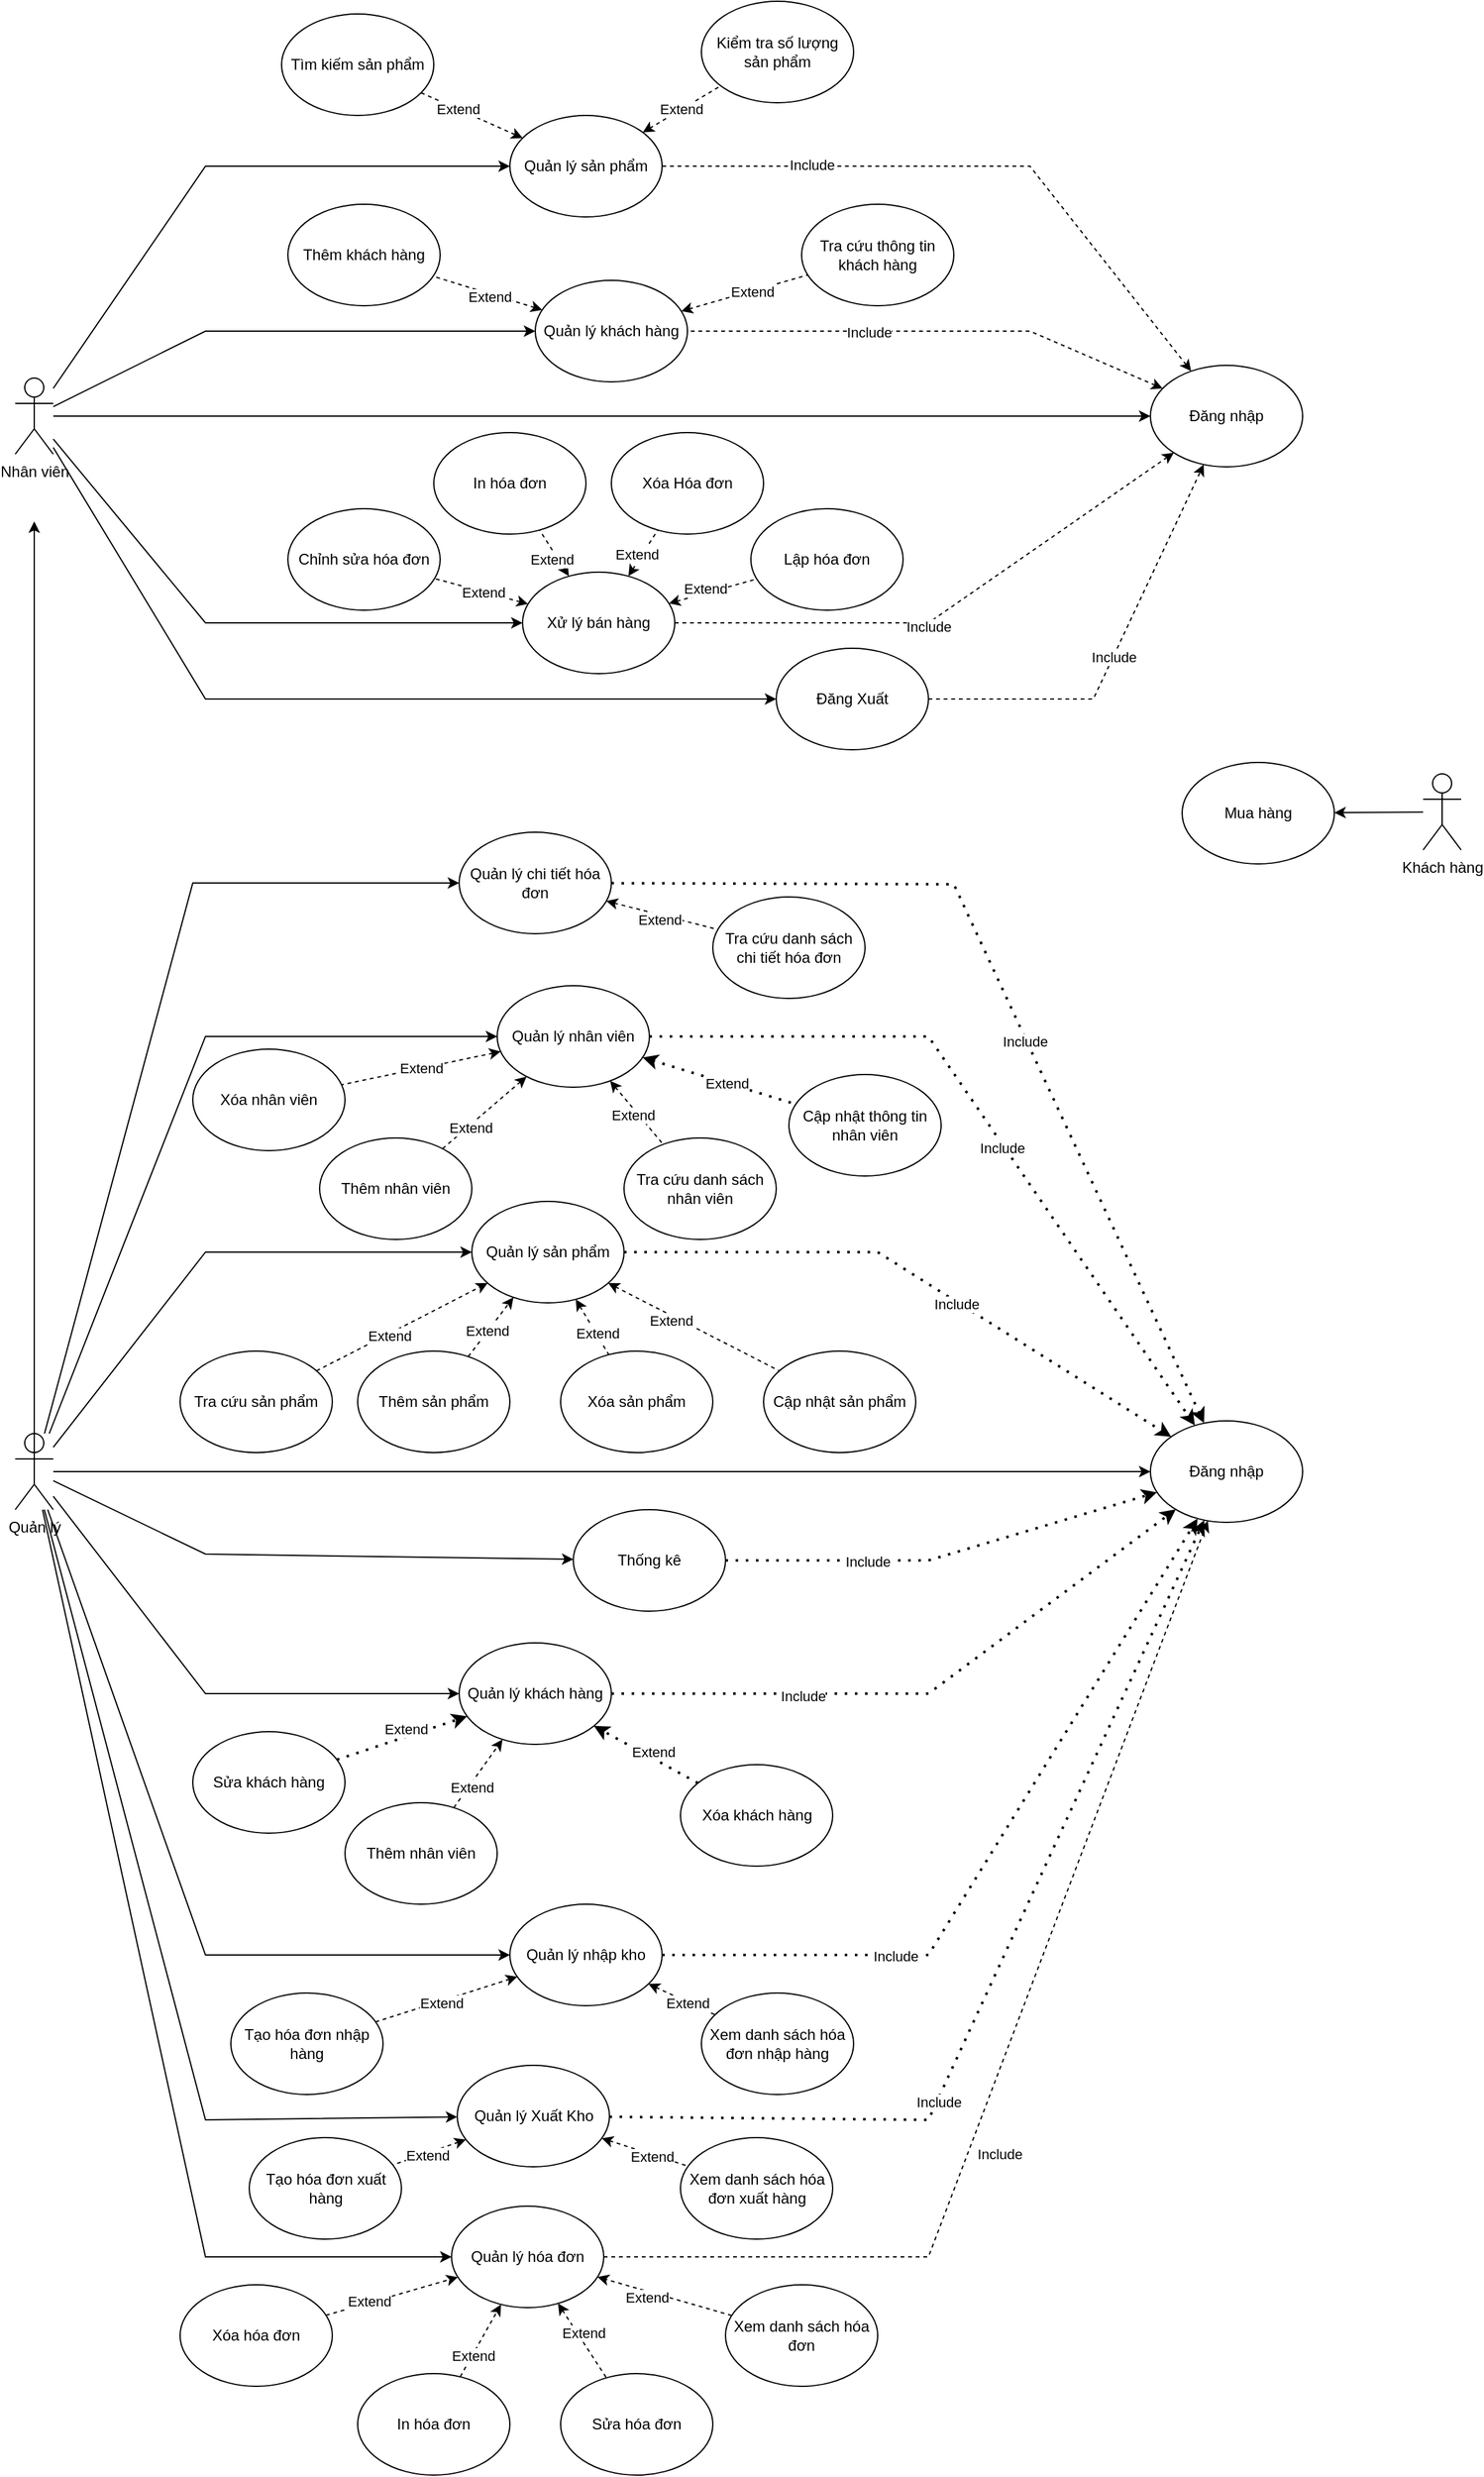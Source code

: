 <mxfile version="26.2.2">
  <diagram name="Page-1" id="F_bl2N8eSsj7aJy99ByN">
    <mxGraphModel dx="786" dy="2866" grid="1" gridSize="10" guides="1" tooltips="1" connect="1" arrows="1" fold="1" page="1" pageScale="1" pageWidth="850" pageHeight="1100" math="0" shadow="0">
      <root>
        <mxCell id="0" />
        <mxCell id="1" parent="0" />
        <mxCell id="1cnDnwMwc_Qfs5VOHH6G-1" value="Nhân viên" style="shape=umlActor;verticalLabelPosition=bottom;verticalAlign=top;html=1;outlineConnect=0;" parent="1" vertex="1">
          <mxGeometry x="90" y="7" width="30" height="60" as="geometry" />
        </mxCell>
        <mxCell id="1cnDnwMwc_Qfs5VOHH6G-2" value="Quản lý" style="shape=umlActor;verticalLabelPosition=bottom;verticalAlign=top;html=1;outlineConnect=0;" parent="1" vertex="1">
          <mxGeometry x="90" y="839" width="30" height="60" as="geometry" />
        </mxCell>
        <mxCell id="1cnDnwMwc_Qfs5VOHH6G-3" value="Đăng nhập" style="ellipse;whiteSpace=wrap;html=1;" parent="1" vertex="1">
          <mxGeometry x="985" y="-3" width="120" height="80" as="geometry" />
        </mxCell>
        <mxCell id="1cnDnwMwc_Qfs5VOHH6G-4" value="Đăng Xuất" style="ellipse;whiteSpace=wrap;html=1;" parent="1" vertex="1">
          <mxGeometry x="690" y="220" width="120" height="80" as="geometry" />
        </mxCell>
        <mxCell id="1cnDnwMwc_Qfs5VOHH6G-5" value="" style="endArrow=classic;html=1;rounded=0;" parent="1" edge="1">
          <mxGeometry width="50" height="50" relative="1" as="geometry">
            <mxPoint x="105" y="880" as="sourcePoint" />
            <mxPoint x="105" y="120" as="targetPoint" />
          </mxGeometry>
        </mxCell>
        <mxCell id="1cnDnwMwc_Qfs5VOHH6G-6" value="" style="endArrow=classic;html=1;rounded=0;" parent="1" source="1cnDnwMwc_Qfs5VOHH6G-1" target="1cnDnwMwc_Qfs5VOHH6G-3" edge="1">
          <mxGeometry width="50" height="50" relative="1" as="geometry">
            <mxPoint x="180" y="160" as="sourcePoint" />
            <mxPoint x="870.972" y="7.169" as="targetPoint" />
            <Array as="points" />
          </mxGeometry>
        </mxCell>
        <mxCell id="1cnDnwMwc_Qfs5VOHH6G-7" value="" style="endArrow=classic;html=1;rounded=0;" parent="1" source="1cnDnwMwc_Qfs5VOHH6G-1" target="1cnDnwMwc_Qfs5VOHH6G-4" edge="1">
          <mxGeometry width="50" height="50" relative="1" as="geometry">
            <mxPoint x="150" y="210" as="sourcePoint" />
            <mxPoint x="202.591" y="170.432" as="targetPoint" />
            <Array as="points">
              <mxPoint x="240" y="260" />
            </Array>
          </mxGeometry>
        </mxCell>
        <mxCell id="1cnDnwMwc_Qfs5VOHH6G-8" value="Quản lý sản phẩm" style="ellipse;whiteSpace=wrap;html=1;" parent="1" vertex="1">
          <mxGeometry x="480" y="-200" width="120" height="80" as="geometry" />
        </mxCell>
        <mxCell id="1cnDnwMwc_Qfs5VOHH6G-9" value="" style="endArrow=classic;html=1;rounded=0;" parent="1" source="1cnDnwMwc_Qfs5VOHH6G-1" target="1cnDnwMwc_Qfs5VOHH6G-8" edge="1">
          <mxGeometry width="50" height="50" relative="1" as="geometry">
            <mxPoint x="130" y="106" as="sourcePoint" />
            <mxPoint x="344" y="54" as="targetPoint" />
            <Array as="points">
              <mxPoint x="240" y="-160" />
            </Array>
          </mxGeometry>
        </mxCell>
        <mxCell id="1cnDnwMwc_Qfs5VOHH6G-10" value="Tìm kiếm sản phẩm" style="ellipse;whiteSpace=wrap;html=1;" parent="1" vertex="1">
          <mxGeometry x="300" y="-280" width="120" height="80" as="geometry" />
        </mxCell>
        <mxCell id="1cnDnwMwc_Qfs5VOHH6G-11" value="Kiểm tra số lượng sản phẩm" style="ellipse;whiteSpace=wrap;html=1;" parent="1" vertex="1">
          <mxGeometry x="631" y="-290" width="120" height="80" as="geometry" />
        </mxCell>
        <mxCell id="1cnDnwMwc_Qfs5VOHH6G-13" value="" style="endArrow=classic;dashed=1;html=1;rounded=0;startArrow=none;startFill=0;endFill=1;" parent="1" source="1cnDnwMwc_Qfs5VOHH6G-10" target="1cnDnwMwc_Qfs5VOHH6G-8" edge="1">
          <mxGeometry width="50" height="50" relative="1" as="geometry">
            <mxPoint x="220" y="-124" as="sourcePoint" />
            <mxPoint x="270" y="-174" as="targetPoint" />
          </mxGeometry>
        </mxCell>
        <mxCell id="k7li9HVvWUcfOC_udOQU-1" value="Extend" style="edgeLabel;html=1;align=center;verticalAlign=middle;resizable=0;points=[];" parent="1cnDnwMwc_Qfs5VOHH6G-13" vertex="1" connectable="0">
          <mxGeometry x="-0.319" relative="1" as="geometry">
            <mxPoint x="1" as="offset" />
          </mxGeometry>
        </mxCell>
        <mxCell id="1cnDnwMwc_Qfs5VOHH6G-14" value="Extend" style="endArrow=none;dashed=1;html=1;rounded=0;startArrow=classic;startFill=1;" parent="1" source="1cnDnwMwc_Qfs5VOHH6G-8" target="1cnDnwMwc_Qfs5VOHH6G-11" edge="1">
          <mxGeometry x="-0.013" width="50" height="50" relative="1" as="geometry">
            <mxPoint x="460" y="-194" as="sourcePoint" />
            <mxPoint x="610.927" y="-392.052" as="targetPoint" />
            <mxPoint as="offset" />
          </mxGeometry>
        </mxCell>
        <mxCell id="1cnDnwMwc_Qfs5VOHH6G-15" value="Quản lý khách hàng" style="ellipse;whiteSpace=wrap;html=1;" parent="1" vertex="1">
          <mxGeometry x="500" y="-70" width="120" height="80" as="geometry" />
        </mxCell>
        <mxCell id="1cnDnwMwc_Qfs5VOHH6G-16" value="" style="endArrow=classic;html=1;rounded=0;" parent="1" source="1cnDnwMwc_Qfs5VOHH6G-1" target="1cnDnwMwc_Qfs5VOHH6G-15" edge="1">
          <mxGeometry width="50" height="50" relative="1" as="geometry">
            <mxPoint x="280" y="30" as="sourcePoint" />
            <mxPoint x="330" y="-20" as="targetPoint" />
            <Array as="points">
              <mxPoint x="240" y="-30" />
            </Array>
          </mxGeometry>
        </mxCell>
        <mxCell id="1cnDnwMwc_Qfs5VOHH6G-17" value="Xử lý bán hàng" style="ellipse;whiteSpace=wrap;html=1;" parent="1" vertex="1">
          <mxGeometry x="490" y="160" width="120" height="80" as="geometry" />
        </mxCell>
        <mxCell id="1cnDnwMwc_Qfs5VOHH6G-18" value="" style="endArrow=classic;html=1;rounded=0;" parent="1" source="1cnDnwMwc_Qfs5VOHH6G-1" target="1cnDnwMwc_Qfs5VOHH6G-17" edge="1">
          <mxGeometry width="50" height="50" relative="1" as="geometry">
            <mxPoint x="350" y="50" as="sourcePoint" />
            <mxPoint x="400" as="targetPoint" />
            <Array as="points">
              <mxPoint x="240" y="200" />
            </Array>
          </mxGeometry>
        </mxCell>
        <mxCell id="1cnDnwMwc_Qfs5VOHH6G-19" value="Thêm khách hàng" style="ellipse;whiteSpace=wrap;html=1;" parent="1" vertex="1">
          <mxGeometry x="305" y="-130" width="120" height="80" as="geometry" />
        </mxCell>
        <mxCell id="1cnDnwMwc_Qfs5VOHH6G-20" value="" style="endArrow=none;dashed=1;html=1;rounded=0;startArrow=classic;startFill=1;" parent="1" source="1cnDnwMwc_Qfs5VOHH6G-15" target="1cnDnwMwc_Qfs5VOHH6G-19" edge="1">
          <mxGeometry width="50" height="50" relative="1" as="geometry">
            <mxPoint x="640" y="-124" as="sourcePoint" />
            <mxPoint x="710.711" y="-174" as="targetPoint" />
          </mxGeometry>
        </mxCell>
        <mxCell id="k7li9HVvWUcfOC_udOQU-4" value="Extend" style="edgeLabel;html=1;align=center;verticalAlign=middle;resizable=0;points=[];" parent="1cnDnwMwc_Qfs5VOHH6G-20" vertex="1" connectable="0">
          <mxGeometry x="-0.042" y="2" relative="1" as="geometry">
            <mxPoint as="offset" />
          </mxGeometry>
        </mxCell>
        <mxCell id="1cnDnwMwc_Qfs5VOHH6G-21" value="Tra cứu thông tin khách hàng" style="ellipse;whiteSpace=wrap;html=1;" parent="1" vertex="1">
          <mxGeometry x="710" y="-130" width="120" height="80" as="geometry" />
        </mxCell>
        <mxCell id="1cnDnwMwc_Qfs5VOHH6G-23" value="" style="endArrow=none;dashed=1;html=1;rounded=0;startArrow=classic;startFill=1;" parent="1" source="1cnDnwMwc_Qfs5VOHH6G-15" target="1cnDnwMwc_Qfs5VOHH6G-21" edge="1">
          <mxGeometry width="50" height="50" relative="1" as="geometry">
            <mxPoint x="520" y="-64" as="sourcePoint" />
            <mxPoint x="570" y="-114" as="targetPoint" />
          </mxGeometry>
        </mxCell>
        <mxCell id="k7li9HVvWUcfOC_udOQU-3" value="Extend" style="edgeLabel;html=1;align=center;verticalAlign=middle;resizable=0;points=[];" parent="1cnDnwMwc_Qfs5VOHH6G-23" vertex="1" connectable="0">
          <mxGeometry x="0.106" relative="1" as="geometry">
            <mxPoint as="offset" />
          </mxGeometry>
        </mxCell>
        <mxCell id="1cnDnwMwc_Qfs5VOHH6G-24" value="Lập hóa đơn" style="ellipse;whiteSpace=wrap;html=1;" parent="1" vertex="1">
          <mxGeometry x="670" y="110" width="120" height="80" as="geometry" />
        </mxCell>
        <mxCell id="1cnDnwMwc_Qfs5VOHH6G-25" value="" style="endArrow=none;dashed=1;html=1;rounded=0;startArrow=classic;startFill=1;" parent="1" source="1cnDnwMwc_Qfs5VOHH6G-17" target="1cnDnwMwc_Qfs5VOHH6G-24" edge="1">
          <mxGeometry width="50" height="50" relative="1" as="geometry">
            <mxPoint x="700.001" y="-67.46" as="sourcePoint" />
            <mxPoint x="639.37" y="-14" as="targetPoint" />
          </mxGeometry>
        </mxCell>
        <mxCell id="k7li9HVvWUcfOC_udOQU-5" value="Extend" style="edgeLabel;html=1;align=center;verticalAlign=middle;resizable=0;points=[];" parent="1cnDnwMwc_Qfs5VOHH6G-25" vertex="1" connectable="0">
          <mxGeometry x="-0.142" y="4" relative="1" as="geometry">
            <mxPoint as="offset" />
          </mxGeometry>
        </mxCell>
        <mxCell id="1cnDnwMwc_Qfs5VOHH6G-26" value="Chỉnh sửa hóa đơn" style="ellipse;whiteSpace=wrap;html=1;" parent="1" vertex="1">
          <mxGeometry x="305" y="110" width="120" height="80" as="geometry" />
        </mxCell>
        <mxCell id="1cnDnwMwc_Qfs5VOHH6G-27" value="" style="endArrow=none;dashed=1;html=1;rounded=0;startArrow=classic;startFill=1;" parent="1" source="1cnDnwMwc_Qfs5VOHH6G-17" target="1cnDnwMwc_Qfs5VOHH6G-26" edge="1">
          <mxGeometry width="50" height="50" relative="1" as="geometry">
            <mxPoint x="680" y="40" as="sourcePoint" />
            <mxPoint x="665.201" y="138.968" as="targetPoint" />
          </mxGeometry>
        </mxCell>
        <mxCell id="k7li9HVvWUcfOC_udOQU-6" value="Extend" style="edgeLabel;html=1;align=center;verticalAlign=middle;resizable=0;points=[];" parent="1cnDnwMwc_Qfs5VOHH6G-27" vertex="1" connectable="0">
          <mxGeometry x="-0.045" relative="1" as="geometry">
            <mxPoint as="offset" />
          </mxGeometry>
        </mxCell>
        <mxCell id="1cnDnwMwc_Qfs5VOHH6G-28" value="" style="endArrow=none;dashed=1;html=1;rounded=0;startArrow=classic;startFill=1;" parent="1" source="1cnDnwMwc_Qfs5VOHH6G-3" target="1cnDnwMwc_Qfs5VOHH6G-8" edge="1">
          <mxGeometry width="50" height="50" relative="1" as="geometry">
            <mxPoint x="894" y="-45" as="sourcePoint" />
            <mxPoint x="480" y="-64" as="targetPoint" />
            <Array as="points">
              <mxPoint x="890" y="-160" />
            </Array>
          </mxGeometry>
        </mxCell>
        <mxCell id="k7li9HVvWUcfOC_udOQU-43" value="Include" style="edgeLabel;html=1;align=center;verticalAlign=middle;resizable=0;points=[];" parent="1cnDnwMwc_Qfs5VOHH6G-28" vertex="1" connectable="0">
          <mxGeometry x="0.523" y="-1" relative="1" as="geometry">
            <mxPoint as="offset" />
          </mxGeometry>
        </mxCell>
        <mxCell id="1cnDnwMwc_Qfs5VOHH6G-29" value="" style="endArrow=none;dashed=1;html=1;rounded=0;startArrow=classic;startFill=1;" parent="1" source="1cnDnwMwc_Qfs5VOHH6G-3" target="1cnDnwMwc_Qfs5VOHH6G-15" edge="1">
          <mxGeometry width="50" height="50" relative="1" as="geometry">
            <mxPoint x="870.021" y="-65.052" as="sourcePoint" />
            <mxPoint x="570" y="-94" as="targetPoint" />
            <Array as="points">
              <mxPoint x="890" y="-30" />
            </Array>
          </mxGeometry>
        </mxCell>
        <mxCell id="k7li9HVvWUcfOC_udOQU-42" value="Include" style="edgeLabel;html=1;align=center;verticalAlign=middle;resizable=0;points=[];" parent="1cnDnwMwc_Qfs5VOHH6G-29" vertex="1" connectable="0">
          <mxGeometry x="0.257" y="1" relative="1" as="geometry">
            <mxPoint as="offset" />
          </mxGeometry>
        </mxCell>
        <mxCell id="1cnDnwMwc_Qfs5VOHH6G-30" value="" style="endArrow=none;dashed=1;html=1;rounded=0;endFill=0;startArrow=classic;startFill=1;" parent="1" source="1cnDnwMwc_Qfs5VOHH6G-3" target="1cnDnwMwc_Qfs5VOHH6G-17" edge="1">
          <mxGeometry width="50" height="50" relative="1" as="geometry">
            <mxPoint x="874.329" y="1.918" as="sourcePoint" />
            <mxPoint x="560" y="-44" as="targetPoint" />
            <Array as="points">
              <mxPoint x="810" y="200" />
            </Array>
          </mxGeometry>
        </mxCell>
        <mxCell id="k7li9HVvWUcfOC_udOQU-44" value="Include" style="edgeLabel;html=1;align=center;verticalAlign=middle;resizable=0;points=[];" parent="1cnDnwMwc_Qfs5VOHH6G-30" vertex="1" connectable="0">
          <mxGeometry x="0.085" y="3" relative="1" as="geometry">
            <mxPoint as="offset" />
          </mxGeometry>
        </mxCell>
        <mxCell id="1cnDnwMwc_Qfs5VOHH6G-31" value="Quản lý sản phẩm" style="ellipse;whiteSpace=wrap;html=1;" parent="1" vertex="1">
          <mxGeometry x="450" y="656" width="120" height="80" as="geometry" />
        </mxCell>
        <mxCell id="1cnDnwMwc_Qfs5VOHH6G-32" value="" style="endArrow=classic;html=1;rounded=0;" parent="1" source="1cnDnwMwc_Qfs5VOHH6G-2" target="1cnDnwMwc_Qfs5VOHH6G-31" edge="1">
          <mxGeometry width="50" height="50" relative="1" as="geometry">
            <mxPoint x="170" y="844" as="sourcePoint" />
            <mxPoint x="220" y="794" as="targetPoint" />
            <Array as="points">
              <mxPoint x="240" y="696" />
            </Array>
          </mxGeometry>
        </mxCell>
        <mxCell id="1cnDnwMwc_Qfs5VOHH6G-34" value="" style="endArrow=classic;html=1;rounded=0;" parent="1" source="1cnDnwMwc_Qfs5VOHH6G-2" target="1cnDnwMwc_Qfs5VOHH6G-45" edge="1">
          <mxGeometry width="50" height="50" relative="1" as="geometry">
            <mxPoint x="270" y="930" as="sourcePoint" />
            <mxPoint x="358.87" y="774.931" as="targetPoint" />
            <Array as="points">
              <mxPoint x="240" y="934" />
            </Array>
          </mxGeometry>
        </mxCell>
        <mxCell id="1cnDnwMwc_Qfs5VOHH6G-35" value="Đăng nhập" style="ellipse;whiteSpace=wrap;html=1;" parent="1" vertex="1">
          <mxGeometry x="985" y="829" width="120" height="80" as="geometry" />
        </mxCell>
        <mxCell id="1cnDnwMwc_Qfs5VOHH6G-36" value="" style="endArrow=classic;html=1;rounded=0;" parent="1" source="1cnDnwMwc_Qfs5VOHH6G-2" target="1cnDnwMwc_Qfs5VOHH6G-35" edge="1">
          <mxGeometry width="50" height="50" relative="1" as="geometry">
            <mxPoint x="140" y="874" as="sourcePoint" />
            <mxPoint x="960" y="869" as="targetPoint" />
            <Array as="points" />
          </mxGeometry>
        </mxCell>
        <mxCell id="1cnDnwMwc_Qfs5VOHH6G-37" value="Thêm sản phẩm" style="ellipse;whiteSpace=wrap;html=1;" parent="1" vertex="1">
          <mxGeometry x="360" y="774" width="120" height="80" as="geometry" />
        </mxCell>
        <mxCell id="1cnDnwMwc_Qfs5VOHH6G-38" value="Xóa sản phẩm" style="ellipse;whiteSpace=wrap;html=1;" parent="1" vertex="1">
          <mxGeometry x="520" y="774" width="120" height="80" as="geometry" />
        </mxCell>
        <mxCell id="1cnDnwMwc_Qfs5VOHH6G-39" value="Cập nhật sản phẩm" style="ellipse;whiteSpace=wrap;html=1;" parent="1" vertex="1">
          <mxGeometry x="680" y="774" width="120" height="80" as="geometry" />
        </mxCell>
        <mxCell id="1cnDnwMwc_Qfs5VOHH6G-40" value="Tra cứu sản phẩm" style="ellipse;whiteSpace=wrap;html=1;" parent="1" vertex="1">
          <mxGeometry x="220" y="774" width="120" height="80" as="geometry" />
        </mxCell>
        <mxCell id="1cnDnwMwc_Qfs5VOHH6G-41" value="" style="endArrow=classic;dashed=1;html=1;rounded=0;endFill=1;" parent="1" source="1cnDnwMwc_Qfs5VOHH6G-40" target="1cnDnwMwc_Qfs5VOHH6G-31" edge="1">
          <mxGeometry width="50" height="50" relative="1" as="geometry">
            <mxPoint x="200" y="774" as="sourcePoint" />
            <mxPoint x="250" y="724" as="targetPoint" />
          </mxGeometry>
        </mxCell>
        <mxCell id="k7li9HVvWUcfOC_udOQU-10" value="Extend" style="edgeLabel;html=1;align=center;verticalAlign=middle;resizable=0;points=[];" parent="1cnDnwMwc_Qfs5VOHH6G-41" vertex="1" connectable="0">
          <mxGeometry x="-0.159" y="-1" relative="1" as="geometry">
            <mxPoint as="offset" />
          </mxGeometry>
        </mxCell>
        <mxCell id="1cnDnwMwc_Qfs5VOHH6G-42" value="" style="endArrow=classic;dashed=1;html=1;rounded=0;endFill=1;" parent="1" source="1cnDnwMwc_Qfs5VOHH6G-37" target="1cnDnwMwc_Qfs5VOHH6G-31" edge="1">
          <mxGeometry width="50" height="50" relative="1" as="geometry">
            <mxPoint x="270" y="684" as="sourcePoint" />
            <mxPoint x="320" y="634" as="targetPoint" />
          </mxGeometry>
        </mxCell>
        <mxCell id="k7li9HVvWUcfOC_udOQU-7" value="Extend" style="edgeLabel;html=1;align=center;verticalAlign=middle;resizable=0;points=[];" parent="1cnDnwMwc_Qfs5VOHH6G-42" vertex="1" connectable="0">
          <mxGeometry x="-0.132" y="1" relative="1" as="geometry">
            <mxPoint as="offset" />
          </mxGeometry>
        </mxCell>
        <mxCell id="1cnDnwMwc_Qfs5VOHH6G-43" value="" style="endArrow=none;dashed=1;html=1;rounded=0;endFill=0;startArrow=classic;startFill=1;" parent="1" source="1cnDnwMwc_Qfs5VOHH6G-31" target="1cnDnwMwc_Qfs5VOHH6G-38" edge="1">
          <mxGeometry width="50" height="50" relative="1" as="geometry">
            <mxPoint x="420" y="564" as="sourcePoint" />
            <mxPoint x="470" y="514" as="targetPoint" />
          </mxGeometry>
        </mxCell>
        <mxCell id="k7li9HVvWUcfOC_udOQU-9" value="Extend" style="edgeLabel;html=1;align=center;verticalAlign=middle;resizable=0;points=[];" parent="1cnDnwMwc_Qfs5VOHH6G-43" vertex="1" connectable="0">
          <mxGeometry x="0.237" y="1" relative="1" as="geometry">
            <mxPoint as="offset" />
          </mxGeometry>
        </mxCell>
        <mxCell id="1cnDnwMwc_Qfs5VOHH6G-44" value="" style="endArrow=none;dashed=1;html=1;rounded=0;endFill=0;startArrow=classic;startFill=1;" parent="1" source="1cnDnwMwc_Qfs5VOHH6G-31" target="1cnDnwMwc_Qfs5VOHH6G-39" edge="1">
          <mxGeometry width="50" height="50" relative="1" as="geometry">
            <mxPoint x="550" y="754" as="sourcePoint" />
            <mxPoint x="600" y="704" as="targetPoint" />
          </mxGeometry>
        </mxCell>
        <mxCell id="k7li9HVvWUcfOC_udOQU-8" value="Extend" style="edgeLabel;html=1;align=center;verticalAlign=middle;resizable=0;points=[];" parent="1cnDnwMwc_Qfs5VOHH6G-44" vertex="1" connectable="0">
          <mxGeometry x="-0.242" y="-4" relative="1" as="geometry">
            <mxPoint as="offset" />
          </mxGeometry>
        </mxCell>
        <mxCell id="1cnDnwMwc_Qfs5VOHH6G-45" value="Thống kê" style="ellipse;whiteSpace=wrap;html=1;" parent="1" vertex="1">
          <mxGeometry x="530" y="899" width="120" height="80" as="geometry" />
        </mxCell>
        <mxCell id="1cnDnwMwc_Qfs5VOHH6G-47" value="" style="endArrow=classic;dashed=1;html=1;dashPattern=1 3;strokeWidth=2;rounded=0;endFill=1;" parent="1" source="1cnDnwMwc_Qfs5VOHH6G-31" target="1cnDnwMwc_Qfs5VOHH6G-35" edge="1">
          <mxGeometry width="50" height="50" relative="1" as="geometry">
            <mxPoint x="510" y="794" as="sourcePoint" />
            <mxPoint x="985.29" y="836.373" as="targetPoint" />
            <Array as="points">
              <mxPoint x="770" y="696" />
            </Array>
          </mxGeometry>
        </mxCell>
        <mxCell id="k7li9HVvWUcfOC_udOQU-40" value="Include" style="edgeLabel;html=1;align=center;verticalAlign=middle;resizable=0;points=[];" parent="1cnDnwMwc_Qfs5VOHH6G-47" vertex="1" connectable="0">
          <mxGeometry x="0.157" y="-1" relative="1" as="geometry">
            <mxPoint as="offset" />
          </mxGeometry>
        </mxCell>
        <mxCell id="1cnDnwMwc_Qfs5VOHH6G-48" value="" style="endArrow=classic;dashed=1;html=1;dashPattern=1 3;strokeWidth=2;rounded=0;endFill=1;" parent="1" source="1cnDnwMwc_Qfs5VOHH6G-45" target="1cnDnwMwc_Qfs5VOHH6G-35" edge="1">
          <mxGeometry width="50" height="50" relative="1" as="geometry">
            <mxPoint x="469" y="749" as="sourcePoint" />
            <mxPoint x="964.101" y="883.534" as="targetPoint" />
            <Array as="points">
              <mxPoint x="810" y="939" />
            </Array>
          </mxGeometry>
        </mxCell>
        <mxCell id="k7li9HVvWUcfOC_udOQU-39" value="Include" style="edgeLabel;html=1;align=center;verticalAlign=middle;resizable=0;points=[];" parent="1cnDnwMwc_Qfs5VOHH6G-48" vertex="1" connectable="0">
          <mxGeometry x="-0.357" y="-1" relative="1" as="geometry">
            <mxPoint as="offset" />
          </mxGeometry>
        </mxCell>
        <mxCell id="1cnDnwMwc_Qfs5VOHH6G-49" value="Quản lý khách hàng" style="ellipse;whiteSpace=wrap;html=1;" parent="1" vertex="1">
          <mxGeometry x="440" y="1004" width="120" height="80" as="geometry" />
        </mxCell>
        <mxCell id="1cnDnwMwc_Qfs5VOHH6G-52" value="" style="endArrow=classic;html=1;rounded=0;" parent="1" source="1cnDnwMwc_Qfs5VOHH6G-2" target="1cnDnwMwc_Qfs5VOHH6G-49" edge="1">
          <mxGeometry width="50" height="50" relative="1" as="geometry">
            <mxPoint x="200" y="990" as="sourcePoint" />
            <mxPoint x="250" y="940" as="targetPoint" />
            <Array as="points">
              <mxPoint x="240" y="1044" />
            </Array>
          </mxGeometry>
        </mxCell>
        <mxCell id="1cnDnwMwc_Qfs5VOHH6G-54" value="Xóa khách hàng" style="ellipse;whiteSpace=wrap;html=1;" parent="1" vertex="1">
          <mxGeometry x="614.5" y="1100" width="120" height="80" as="geometry" />
        </mxCell>
        <mxCell id="1cnDnwMwc_Qfs5VOHH6G-57" value="Sửa khách hàng" style="ellipse;whiteSpace=wrap;html=1;" parent="1" vertex="1">
          <mxGeometry x="230" y="1074" width="120" height="80" as="geometry" />
        </mxCell>
        <mxCell id="1cnDnwMwc_Qfs5VOHH6G-58" value="" style="endArrow=classic;dashed=1;html=1;dashPattern=1 3;strokeWidth=2;rounded=0;startArrow=none;startFill=0;endFill=1;" parent="1" source="1cnDnwMwc_Qfs5VOHH6G-54" target="1cnDnwMwc_Qfs5VOHH6G-49" edge="1">
          <mxGeometry width="50" height="50" relative="1" as="geometry">
            <mxPoint x="489" y="1038" as="sourcePoint" />
            <mxPoint x="451" y="1080" as="targetPoint" />
          </mxGeometry>
        </mxCell>
        <mxCell id="k7li9HVvWUcfOC_udOQU-27" value="Extend" style="edgeLabel;html=1;align=center;verticalAlign=middle;resizable=0;points=[];" parent="1cnDnwMwc_Qfs5VOHH6G-58" vertex="1" connectable="0">
          <mxGeometry x="-0.056" y="-4" relative="1" as="geometry">
            <mxPoint x="1" as="offset" />
          </mxGeometry>
        </mxCell>
        <mxCell id="1cnDnwMwc_Qfs5VOHH6G-59" value="" style="endArrow=classic;dashed=1;html=1;dashPattern=1 3;strokeWidth=2;rounded=0;endFill=1;" parent="1" source="1cnDnwMwc_Qfs5VOHH6G-57" target="1cnDnwMwc_Qfs5VOHH6G-49" edge="1">
          <mxGeometry width="50" height="50" relative="1" as="geometry">
            <mxPoint x="499" y="1048" as="sourcePoint" />
            <mxPoint x="461" y="1090" as="targetPoint" />
          </mxGeometry>
        </mxCell>
        <mxCell id="k7li9HVvWUcfOC_udOQU-26" value="Extend" style="edgeLabel;html=1;align=center;verticalAlign=middle;resizable=0;points=[];" parent="1cnDnwMwc_Qfs5VOHH6G-59" vertex="1" connectable="0">
          <mxGeometry x="0.264" relative="1" as="geometry">
            <mxPoint x="-11" y="-3" as="offset" />
          </mxGeometry>
        </mxCell>
        <mxCell id="1cnDnwMwc_Qfs5VOHH6G-62" value="" style="endArrow=classic;dashed=1;html=1;dashPattern=1 3;strokeWidth=2;rounded=0;startArrow=none;startFill=0;endFill=1;" parent="1" source="1cnDnwMwc_Qfs5VOHH6G-49" target="1cnDnwMwc_Qfs5VOHH6G-35" edge="1">
          <mxGeometry width="50" height="50" relative="1" as="geometry">
            <mxPoint x="660" y="1074" as="sourcePoint" />
            <mxPoint x="978.621" y="897.966" as="targetPoint" />
            <Array as="points">
              <mxPoint x="810" y="1044" />
            </Array>
          </mxGeometry>
        </mxCell>
        <mxCell id="k7li9HVvWUcfOC_udOQU-38" value="Include" style="edgeLabel;html=1;align=center;verticalAlign=middle;resizable=0;points=[];" parent="1cnDnwMwc_Qfs5VOHH6G-62" vertex="1" connectable="0">
          <mxGeometry x="-0.387" y="-2" relative="1" as="geometry">
            <mxPoint as="offset" />
          </mxGeometry>
        </mxCell>
        <mxCell id="1cnDnwMwc_Qfs5VOHH6G-63" value="Quản lý nhập kho" style="ellipse;whiteSpace=wrap;html=1;" parent="1" vertex="1">
          <mxGeometry x="480" y="1210" width="120" height="80" as="geometry" />
        </mxCell>
        <mxCell id="1cnDnwMwc_Qfs5VOHH6G-68" value="" style="endArrow=classic;html=1;rounded=0;" parent="1" source="1cnDnwMwc_Qfs5VOHH6G-2" target="1cnDnwMwc_Qfs5VOHH6G-63" edge="1">
          <mxGeometry width="50" height="50" relative="1" as="geometry">
            <mxPoint x="140" y="1060" as="sourcePoint" />
            <mxPoint x="190" y="1010" as="targetPoint" />
            <Array as="points">
              <mxPoint x="240" y="1250" />
            </Array>
          </mxGeometry>
        </mxCell>
        <mxCell id="1cnDnwMwc_Qfs5VOHH6G-69" value="Quản lý hóa đơn" style="ellipse;whiteSpace=wrap;html=1;" parent="1" vertex="1">
          <mxGeometry x="434" y="1448" width="120" height="80" as="geometry" />
        </mxCell>
        <mxCell id="1cnDnwMwc_Qfs5VOHH6G-70" value="" style="endArrow=classic;html=1;rounded=0;" parent="1" source="1cnDnwMwc_Qfs5VOHH6G-2" target="1cnDnwMwc_Qfs5VOHH6G-69" edge="1">
          <mxGeometry width="50" height="50" relative="1" as="geometry">
            <mxPoint x="130" y="902" as="sourcePoint" />
            <mxPoint x="398" y="1138" as="targetPoint" />
            <Array as="points">
              <mxPoint x="240" y="1488" />
            </Array>
          </mxGeometry>
        </mxCell>
        <mxCell id="1cnDnwMwc_Qfs5VOHH6G-71" value="Xóa hóa đơn" style="ellipse;whiteSpace=wrap;html=1;" parent="1" vertex="1">
          <mxGeometry x="220" y="1510" width="120" height="80" as="geometry" />
        </mxCell>
        <mxCell id="1cnDnwMwc_Qfs5VOHH6G-72" value="In hóa đơn" style="ellipse;whiteSpace=wrap;html=1;" parent="1" vertex="1">
          <mxGeometry x="360" y="1580" width="120" height="80" as="geometry" />
        </mxCell>
        <mxCell id="1cnDnwMwc_Qfs5VOHH6G-73" value="Xem danh sách hóa đơn" style="ellipse;whiteSpace=wrap;html=1;" parent="1" vertex="1">
          <mxGeometry x="650" y="1510" width="120" height="80" as="geometry" />
        </mxCell>
        <mxCell id="1cnDnwMwc_Qfs5VOHH6G-74" value="" style="endArrow=classic;dashed=1;html=1;rounded=0;startArrow=none;startFill=0;endFill=1;" parent="1" source="1cnDnwMwc_Qfs5VOHH6G-71" target="1cnDnwMwc_Qfs5VOHH6G-69" edge="1">
          <mxGeometry width="50" height="50" relative="1" as="geometry">
            <mxPoint x="300" y="1503" as="sourcePoint" />
            <mxPoint x="350" y="1453" as="targetPoint" />
          </mxGeometry>
        </mxCell>
        <mxCell id="k7li9HVvWUcfOC_udOQU-30" value="Extend" style="edgeLabel;html=1;align=center;verticalAlign=middle;resizable=0;points=[];" parent="1cnDnwMwc_Qfs5VOHH6G-74" vertex="1" connectable="0">
          <mxGeometry x="-0.344" y="1" relative="1" as="geometry">
            <mxPoint as="offset" />
          </mxGeometry>
        </mxCell>
        <mxCell id="1cnDnwMwc_Qfs5VOHH6G-75" value="" style="endArrow=classic;dashed=1;html=1;rounded=0;endFill=1;" parent="1" source="1cnDnwMwc_Qfs5VOHH6G-72" target="1cnDnwMwc_Qfs5VOHH6G-69" edge="1">
          <mxGeometry width="50" height="50" relative="1" as="geometry">
            <mxPoint x="510" y="1493" as="sourcePoint" />
            <mxPoint x="560" y="1443" as="targetPoint" />
          </mxGeometry>
        </mxCell>
        <mxCell id="k7li9HVvWUcfOC_udOQU-31" value="Extend" style="edgeLabel;html=1;align=center;verticalAlign=middle;resizable=0;points=[];" parent="1cnDnwMwc_Qfs5VOHH6G-75" vertex="1" connectable="0">
          <mxGeometry x="-0.397" relative="1" as="geometry">
            <mxPoint as="offset" />
          </mxGeometry>
        </mxCell>
        <mxCell id="1cnDnwMwc_Qfs5VOHH6G-76" value="" style="endArrow=classic;dashed=1;html=1;rounded=0;endFill=1;" parent="1" source="1cnDnwMwc_Qfs5VOHH6G-73" target="1cnDnwMwc_Qfs5VOHH6G-69" edge="1">
          <mxGeometry width="50" height="50" relative="1" as="geometry">
            <mxPoint x="540" y="1483" as="sourcePoint" />
            <mxPoint x="590" y="1433" as="targetPoint" />
          </mxGeometry>
        </mxCell>
        <mxCell id="k7li9HVvWUcfOC_udOQU-32" value="Extend" style="edgeLabel;html=1;align=center;verticalAlign=middle;resizable=0;points=[];" parent="1cnDnwMwc_Qfs5VOHH6G-76" vertex="1" connectable="0">
          <mxGeometry x="0.239" y="4" relative="1" as="geometry">
            <mxPoint x="-1" as="offset" />
          </mxGeometry>
        </mxCell>
        <mxCell id="1cnDnwMwc_Qfs5VOHH6G-77" value="" style="endArrow=classic;dashed=1;html=1;rounded=0;endFill=1;" parent="1" source="1cnDnwMwc_Qfs5VOHH6G-69" target="1cnDnwMwc_Qfs5VOHH6G-35" edge="1">
          <mxGeometry width="50" height="50" relative="1" as="geometry">
            <mxPoint x="570" y="1209" as="sourcePoint" />
            <mxPoint x="1006.75" y="908.013" as="targetPoint" />
            <Array as="points">
              <mxPoint x="810" y="1488" />
            </Array>
          </mxGeometry>
        </mxCell>
        <mxCell id="k7li9HVvWUcfOC_udOQU-36" value="Include" style="edgeLabel;html=1;align=center;verticalAlign=middle;resizable=0;points=[];" parent="1cnDnwMwc_Qfs5VOHH6G-77" vertex="1" connectable="0">
          <mxGeometry x="-0.332" y="-3" relative="1" as="geometry">
            <mxPoint x="40" y="-48" as="offset" />
          </mxGeometry>
        </mxCell>
        <mxCell id="1cnDnwMwc_Qfs5VOHH6G-78" value="" style="endArrow=classic;dashed=1;html=1;dashPattern=1 3;strokeWidth=2;rounded=0;endFill=1;" parent="1" source="1cnDnwMwc_Qfs5VOHH6G-63" target="1cnDnwMwc_Qfs5VOHH6G-35" edge="1">
          <mxGeometry width="50" height="50" relative="1" as="geometry">
            <mxPoint x="590" y="1134" as="sourcePoint" />
            <mxPoint x="992.621" y="904.593" as="targetPoint" />
            <Array as="points">
              <mxPoint x="810" y="1250" />
            </Array>
          </mxGeometry>
        </mxCell>
        <mxCell id="k7li9HVvWUcfOC_udOQU-37" value="Include" style="edgeLabel;html=1;align=center;verticalAlign=middle;resizable=0;points=[];" parent="1cnDnwMwc_Qfs5VOHH6G-78" vertex="1" connectable="0">
          <mxGeometry x="-0.304" y="-2" relative="1" as="geometry">
            <mxPoint x="-30" y="3" as="offset" />
          </mxGeometry>
        </mxCell>
        <mxCell id="1cnDnwMwc_Qfs5VOHH6G-79" value="Xem danh sách hóa đơn nhập hàng" style="ellipse;whiteSpace=wrap;html=1;" parent="1" vertex="1">
          <mxGeometry x="631" y="1280" width="120" height="80" as="geometry" />
        </mxCell>
        <mxCell id="1cnDnwMwc_Qfs5VOHH6G-80" value="Tạo hóa đơn nhập hàng" style="ellipse;whiteSpace=wrap;html=1;" parent="1" vertex="1">
          <mxGeometry x="260" y="1280" width="120" height="80" as="geometry" />
        </mxCell>
        <mxCell id="1cnDnwMwc_Qfs5VOHH6G-81" value="" style="endArrow=none;dashed=1;html=1;rounded=0;startArrow=classic;startFill=1;" parent="1" source="1cnDnwMwc_Qfs5VOHH6G-63" target="1cnDnwMwc_Qfs5VOHH6G-80" edge="1">
          <mxGeometry width="50" height="50" relative="1" as="geometry">
            <mxPoint x="430" y="1294" as="sourcePoint" />
            <mxPoint x="480" y="1244" as="targetPoint" />
          </mxGeometry>
        </mxCell>
        <mxCell id="k7li9HVvWUcfOC_udOQU-29" value="Extend" style="edgeLabel;html=1;align=center;verticalAlign=middle;resizable=0;points=[];" parent="1cnDnwMwc_Qfs5VOHH6G-81" vertex="1" connectable="0">
          <mxGeometry x="0.08" y="1" relative="1" as="geometry">
            <mxPoint as="offset" />
          </mxGeometry>
        </mxCell>
        <mxCell id="1cnDnwMwc_Qfs5VOHH6G-82" value="" style="endArrow=none;dashed=1;html=1;rounded=0;startArrow=classic;startFill=1;" parent="1" source="1cnDnwMwc_Qfs5VOHH6G-63" target="1cnDnwMwc_Qfs5VOHH6G-79" edge="1">
          <mxGeometry width="50" height="50" relative="1" as="geometry">
            <mxPoint x="520" y="1224" as="sourcePoint" />
            <mxPoint x="570" y="1174" as="targetPoint" />
          </mxGeometry>
        </mxCell>
        <mxCell id="k7li9HVvWUcfOC_udOQU-28" value="Extend" style="edgeLabel;html=1;align=center;verticalAlign=middle;resizable=0;points=[];" parent="1cnDnwMwc_Qfs5VOHH6G-82" vertex="1" connectable="0">
          <mxGeometry x="0.178" y="-1" relative="1" as="geometry">
            <mxPoint as="offset" />
          </mxGeometry>
        </mxCell>
        <mxCell id="k7li9HVvWUcfOC_udOQU-11" value="Quản lý nhân viên" style="ellipse;whiteSpace=wrap;html=1;" parent="1" vertex="1">
          <mxGeometry x="470" y="486" width="120" height="80" as="geometry" />
        </mxCell>
        <mxCell id="k7li9HVvWUcfOC_udOQU-12" value="Thêm nhân viên" style="ellipse;whiteSpace=wrap;html=1;" parent="1" vertex="1">
          <mxGeometry x="330" y="606" width="120" height="80" as="geometry" />
        </mxCell>
        <mxCell id="k7li9HVvWUcfOC_udOQU-13" value="" style="endArrow=classic;dashed=1;html=1;rounded=0;endFill=1;" parent="1" source="k7li9HVvWUcfOC_udOQU-12" target="k7li9HVvWUcfOC_udOQU-11" edge="1">
          <mxGeometry width="50" height="50" relative="1" as="geometry">
            <mxPoint x="330" y="544" as="sourcePoint" />
            <mxPoint x="380" y="494" as="targetPoint" />
          </mxGeometry>
        </mxCell>
        <mxCell id="k7li9HVvWUcfOC_udOQU-23" value="Extend" style="edgeLabel;html=1;align=center;verticalAlign=middle;resizable=0;points=[];" parent="k7li9HVvWUcfOC_udOQU-13" vertex="1" connectable="0">
          <mxGeometry x="-0.365" y="-2" relative="1" as="geometry">
            <mxPoint as="offset" />
          </mxGeometry>
        </mxCell>
        <mxCell id="k7li9HVvWUcfOC_udOQU-14" value="Xóa nhân viên" style="ellipse;whiteSpace=wrap;html=1;" parent="1" vertex="1">
          <mxGeometry x="230" y="536" width="120" height="80" as="geometry" />
        </mxCell>
        <mxCell id="k7li9HVvWUcfOC_udOQU-15" value="" style="endArrow=none;dashed=1;html=1;rounded=0;endFill=0;startArrow=classic;startFill=1;" parent="1" source="k7li9HVvWUcfOC_udOQU-11" target="k7li9HVvWUcfOC_udOQU-14" edge="1">
          <mxGeometry width="50" height="50" relative="1" as="geometry">
            <mxPoint x="600" y="544" as="sourcePoint" />
            <mxPoint x="650" y="494" as="targetPoint" />
          </mxGeometry>
        </mxCell>
        <mxCell id="k7li9HVvWUcfOC_udOQU-24" value="Extend" style="edgeLabel;html=1;align=center;verticalAlign=middle;resizable=0;points=[];" parent="k7li9HVvWUcfOC_udOQU-15" vertex="1" connectable="0">
          <mxGeometry x="0.007" relative="1" as="geometry">
            <mxPoint as="offset" />
          </mxGeometry>
        </mxCell>
        <mxCell id="k7li9HVvWUcfOC_udOQU-16" value="" style="endArrow=classic;html=1;rounded=0;" parent="1" source="1cnDnwMwc_Qfs5VOHH6G-2" target="k7li9HVvWUcfOC_udOQU-11" edge="1">
          <mxGeometry width="50" height="50" relative="1" as="geometry">
            <mxPoint x="200" y="650" as="sourcePoint" />
            <mxPoint x="250" y="600" as="targetPoint" />
            <Array as="points">
              <mxPoint x="240" y="526" />
            </Array>
          </mxGeometry>
        </mxCell>
        <mxCell id="k7li9HVvWUcfOC_udOQU-17" value="" style="endArrow=classic;dashed=1;html=1;dashPattern=1 3;strokeWidth=2;rounded=0;startArrow=none;startFill=0;endFill=1;" parent="1" source="k7li9HVvWUcfOC_udOQU-11" target="1cnDnwMwc_Qfs5VOHH6G-35" edge="1">
          <mxGeometry width="50" height="50" relative="1" as="geometry">
            <mxPoint x="690" y="604" as="sourcePoint" />
            <mxPoint x="999.363" y="831.441" as="targetPoint" />
            <Array as="points">
              <mxPoint x="810" y="526" />
            </Array>
          </mxGeometry>
        </mxCell>
        <mxCell id="k7li9HVvWUcfOC_udOQU-41" value="Include" style="edgeLabel;html=1;align=center;verticalAlign=middle;resizable=0;points=[];" parent="k7li9HVvWUcfOC_udOQU-17" vertex="1" connectable="0">
          <mxGeometry x="0.098" y="-2" relative="1" as="geometry">
            <mxPoint as="offset" />
          </mxGeometry>
        </mxCell>
        <mxCell id="k7li9HVvWUcfOC_udOQU-18" value="Cập nhật thông tin nhân viên" style="ellipse;whiteSpace=wrap;html=1;" parent="1" vertex="1">
          <mxGeometry x="700" y="556" width="120" height="80" as="geometry" />
        </mxCell>
        <mxCell id="k7li9HVvWUcfOC_udOQU-19" value="" style="endArrow=none;dashed=1;html=1;dashPattern=1 3;strokeWidth=2;rounded=0;startArrow=classic;startFill=1;" parent="1" source="k7li9HVvWUcfOC_udOQU-11" target="k7li9HVvWUcfOC_udOQU-18" edge="1">
          <mxGeometry width="50" height="50" relative="1" as="geometry">
            <mxPoint x="550" y="554" as="sourcePoint" />
            <mxPoint x="600" y="504" as="targetPoint" />
          </mxGeometry>
        </mxCell>
        <mxCell id="k7li9HVvWUcfOC_udOQU-22" value="Extend" style="edgeLabel;html=1;align=center;verticalAlign=middle;resizable=0;points=[];" parent="k7li9HVvWUcfOC_udOQU-19" vertex="1" connectable="0">
          <mxGeometry x="0.095" relative="1" as="geometry">
            <mxPoint as="offset" />
          </mxGeometry>
        </mxCell>
        <mxCell id="k7li9HVvWUcfOC_udOQU-20" value="Tra cứu danh sách nhân viên" style="ellipse;whiteSpace=wrap;html=1;" parent="1" vertex="1">
          <mxGeometry x="570" y="606" width="120" height="80" as="geometry" />
        </mxCell>
        <mxCell id="k7li9HVvWUcfOC_udOQU-21" value="" style="endArrow=none;dashed=1;html=1;rounded=0;endFill=0;startArrow=classic;startFill=1;" parent="1" source="k7li9HVvWUcfOC_udOQU-11" target="k7li9HVvWUcfOC_udOQU-20" edge="1">
          <mxGeometry width="50" height="50" relative="1" as="geometry">
            <mxPoint x="560" y="594" as="sourcePoint" />
            <mxPoint x="610" y="544" as="targetPoint" />
          </mxGeometry>
        </mxCell>
        <mxCell id="k7li9HVvWUcfOC_udOQU-25" value="Extend" style="edgeLabel;html=1;align=center;verticalAlign=middle;resizable=0;points=[];" parent="k7li9HVvWUcfOC_udOQU-21" vertex="1" connectable="0">
          <mxGeometry x="-0.015" y="-4" relative="1" as="geometry">
            <mxPoint as="offset" />
          </mxGeometry>
        </mxCell>
        <mxCell id="je81oIFqOfg3Zf1E2vGL-2" value="Include" style="endArrow=classic;dashed=1;html=1;rounded=0;endFill=1;" parent="1" source="1cnDnwMwc_Qfs5VOHH6G-4" target="1cnDnwMwc_Qfs5VOHH6G-3" edge="1">
          <mxGeometry width="50" height="50" relative="1" as="geometry">
            <mxPoint x="850" y="220" as="sourcePoint" />
            <mxPoint x="900" y="170" as="targetPoint" />
            <Array as="points">
              <mxPoint x="940" y="260" />
            </Array>
          </mxGeometry>
        </mxCell>
        <mxCell id="3aNjrvwN0kVDYGxAkbnn-3" value="" style="rounded=0;orthogonalLoop=1;jettySize=auto;html=1;" parent="1" source="3aNjrvwN0kVDYGxAkbnn-1" target="3aNjrvwN0kVDYGxAkbnn-2" edge="1">
          <mxGeometry relative="1" as="geometry">
            <mxPoint x="1200" y="295.176" as="sourcePoint" />
            <mxPoint x="1130" y="296" as="targetPoint" />
          </mxGeometry>
        </mxCell>
        <mxCell id="3aNjrvwN0kVDYGxAkbnn-1" value="Khách hàng" style="shape=umlActor;verticalLabelPosition=bottom;verticalAlign=top;html=1;outlineConnect=0;" parent="1" vertex="1">
          <mxGeometry x="1200" y="319" width="30" height="60" as="geometry" />
        </mxCell>
        <mxCell id="3aNjrvwN0kVDYGxAkbnn-2" value="Mua hàng" style="ellipse;whiteSpace=wrap;html=1;" parent="1" vertex="1">
          <mxGeometry x="1010" y="310" width="120" height="80" as="geometry" />
        </mxCell>
        <mxCell id="zeaxc8E3Xd7LBkFSleVd-1" value="Quản lý Xuất Kho" style="ellipse;whiteSpace=wrap;html=1;" parent="1" vertex="1">
          <mxGeometry x="438.5" y="1337" width="120" height="80" as="geometry" />
        </mxCell>
        <mxCell id="zeaxc8E3Xd7LBkFSleVd-3" value="Xem danh sách hóa đơn xuất hàng" style="ellipse;whiteSpace=wrap;html=1;" parent="1" vertex="1">
          <mxGeometry x="614.5" y="1394" width="120" height="80" as="geometry" />
        </mxCell>
        <mxCell id="zeaxc8E3Xd7LBkFSleVd-4" value="Tạo hóa đơn xuất hàng" style="ellipse;whiteSpace=wrap;html=1;" parent="1" vertex="1">
          <mxGeometry x="274.5" y="1394" width="120" height="80" as="geometry" />
        </mxCell>
        <mxCell id="zeaxc8E3Xd7LBkFSleVd-5" value="" style="endArrow=none;dashed=1;html=1;rounded=0;startArrow=classic;startFill=1;" parent="1" source="zeaxc8E3Xd7LBkFSleVd-1" target="zeaxc8E3Xd7LBkFSleVd-4" edge="1">
          <mxGeometry width="50" height="50" relative="1" as="geometry">
            <mxPoint x="434.5" y="1454" as="sourcePoint" />
            <mxPoint x="484.5" y="1404" as="targetPoint" />
          </mxGeometry>
        </mxCell>
        <mxCell id="zeaxc8E3Xd7LBkFSleVd-6" value="Extend" style="edgeLabel;html=1;align=center;verticalAlign=middle;resizable=0;points=[];" parent="zeaxc8E3Xd7LBkFSleVd-5" vertex="1" connectable="0">
          <mxGeometry x="0.08" y="1" relative="1" as="geometry">
            <mxPoint as="offset" />
          </mxGeometry>
        </mxCell>
        <mxCell id="zeaxc8E3Xd7LBkFSleVd-7" value="" style="endArrow=none;dashed=1;html=1;rounded=0;startArrow=classic;startFill=1;" parent="1" source="zeaxc8E3Xd7LBkFSleVd-1" target="zeaxc8E3Xd7LBkFSleVd-3" edge="1">
          <mxGeometry width="50" height="50" relative="1" as="geometry">
            <mxPoint x="524.5" y="1384" as="sourcePoint" />
            <mxPoint x="574.5" y="1334" as="targetPoint" />
          </mxGeometry>
        </mxCell>
        <mxCell id="zeaxc8E3Xd7LBkFSleVd-8" value="Extend" style="edgeLabel;html=1;align=center;verticalAlign=middle;resizable=0;points=[];" parent="zeaxc8E3Xd7LBkFSleVd-7" vertex="1" connectable="0">
          <mxGeometry x="0.178" y="-1" relative="1" as="geometry">
            <mxPoint as="offset" />
          </mxGeometry>
        </mxCell>
        <mxCell id="zeaxc8E3Xd7LBkFSleVd-9" value="" style="endArrow=classic;html=1;rounded=0;" parent="1" source="1cnDnwMwc_Qfs5VOHH6G-2" target="zeaxc8E3Xd7LBkFSleVd-1" edge="1">
          <mxGeometry width="50" height="50" relative="1" as="geometry">
            <mxPoint x="124" y="909" as="sourcePoint" />
            <mxPoint x="444" y="1204" as="targetPoint" />
            <Array as="points">
              <mxPoint x="240" y="1380" />
            </Array>
          </mxGeometry>
        </mxCell>
        <mxCell id="zeaxc8E3Xd7LBkFSleVd-10" value="" style="endArrow=classic;dashed=1;html=1;dashPattern=1 3;strokeWidth=2;rounded=0;endFill=1;" parent="1" source="zeaxc8E3Xd7LBkFSleVd-1" target="1cnDnwMwc_Qfs5VOHH6G-35" edge="1">
          <mxGeometry width="50" height="50" relative="1" as="geometry">
            <mxPoint x="564" y="1204" as="sourcePoint" />
            <mxPoint x="1003.36" y="907.431" as="targetPoint" />
            <Array as="points">
              <mxPoint x="810" y="1380" />
            </Array>
          </mxGeometry>
        </mxCell>
        <mxCell id="zeaxc8E3Xd7LBkFSleVd-11" value="Include" style="edgeLabel;html=1;align=center;verticalAlign=middle;resizable=0;points=[];" parent="zeaxc8E3Xd7LBkFSleVd-10" vertex="1" connectable="0">
          <mxGeometry x="-0.304" y="-2" relative="1" as="geometry">
            <mxPoint x="-1" as="offset" />
          </mxGeometry>
        </mxCell>
        <mxCell id="zeaxc8E3Xd7LBkFSleVd-12" value="Quản lý chi tiết hóa đơn" style="ellipse;whiteSpace=wrap;html=1;" parent="1" vertex="1">
          <mxGeometry x="440" y="365" width="120" height="80" as="geometry" />
        </mxCell>
        <mxCell id="zeaxc8E3Xd7LBkFSleVd-13" value="" style="endArrow=classic;html=1;rounded=0;" parent="1" source="1cnDnwMwc_Qfs5VOHH6G-2" target="zeaxc8E3Xd7LBkFSleVd-12" edge="1">
          <mxGeometry width="50" height="50" relative="1" as="geometry">
            <mxPoint x="58.5" y="739" as="sourcePoint" />
            <mxPoint x="191.5" y="500" as="targetPoint" />
            <Array as="points">
              <mxPoint x="230" y="405" />
            </Array>
          </mxGeometry>
        </mxCell>
        <mxCell id="zeaxc8E3Xd7LBkFSleVd-14" value="" style="endArrow=classic;dashed=1;html=1;dashPattern=1 3;strokeWidth=2;rounded=0;startArrow=none;startFill=0;endFill=1;" parent="1" source="zeaxc8E3Xd7LBkFSleVd-12" target="1cnDnwMwc_Qfs5VOHH6G-35" edge="1">
          <mxGeometry width="50" height="50" relative="1" as="geometry">
            <mxPoint x="631.5" y="504" as="sourcePoint" />
            <mxPoint x="961.5" y="733" as="targetPoint" />
            <Array as="points">
              <mxPoint x="830" y="406" />
            </Array>
          </mxGeometry>
        </mxCell>
        <mxCell id="zeaxc8E3Xd7LBkFSleVd-15" value="Include" style="edgeLabel;html=1;align=center;verticalAlign=middle;resizable=0;points=[];" parent="zeaxc8E3Xd7LBkFSleVd-14" vertex="1" connectable="0">
          <mxGeometry x="0.098" y="-2" relative="1" as="geometry">
            <mxPoint as="offset" />
          </mxGeometry>
        </mxCell>
        <mxCell id="zeaxc8E3Xd7LBkFSleVd-16" value="Tra cứu danh sách chi tiết hóa đơn" style="ellipse;whiteSpace=wrap;html=1;" parent="1" vertex="1">
          <mxGeometry x="640" y="416" width="120" height="80" as="geometry" />
        </mxCell>
        <mxCell id="zeaxc8E3Xd7LBkFSleVd-17" value="" style="endArrow=none;dashed=1;html=1;rounded=0;endFill=0;startArrow=classic;startFill=1;" parent="1" source="zeaxc8E3Xd7LBkFSleVd-12" target="zeaxc8E3Xd7LBkFSleVd-16" edge="1">
          <mxGeometry width="50" height="50" relative="1" as="geometry">
            <mxPoint x="620" y="371" as="sourcePoint" />
            <mxPoint x="671" y="354" as="targetPoint" />
          </mxGeometry>
        </mxCell>
        <mxCell id="zeaxc8E3Xd7LBkFSleVd-18" value="Extend" style="edgeLabel;html=1;align=center;verticalAlign=middle;resizable=0;points=[];" parent="zeaxc8E3Xd7LBkFSleVd-17" vertex="1" connectable="0">
          <mxGeometry x="-0.015" y="-4" relative="1" as="geometry">
            <mxPoint as="offset" />
          </mxGeometry>
        </mxCell>
        <mxCell id="sNR800jeq4gYdnShBVYG-1" value="Thêm nhân viên" style="ellipse;whiteSpace=wrap;html=1;" parent="1" vertex="1">
          <mxGeometry x="350" y="1130" width="120" height="80" as="geometry" />
        </mxCell>
        <mxCell id="sNR800jeq4gYdnShBVYG-2" value="" style="endArrow=classic;dashed=1;html=1;rounded=0;endFill=1;" parent="1" source="sNR800jeq4gYdnShBVYG-1" target="1cnDnwMwc_Qfs5VOHH6G-49" edge="1">
          <mxGeometry width="50" height="50" relative="1" as="geometry">
            <mxPoint x="390" y="1026" as="sourcePoint" />
            <mxPoint x="553" y="1040" as="targetPoint" />
          </mxGeometry>
        </mxCell>
        <mxCell id="sNR800jeq4gYdnShBVYG-3" value="Extend" style="edgeLabel;html=1;align=center;verticalAlign=middle;resizable=0;points=[];" parent="sNR800jeq4gYdnShBVYG-2" vertex="1" connectable="0">
          <mxGeometry x="-0.365" y="-2" relative="1" as="geometry">
            <mxPoint as="offset" />
          </mxGeometry>
        </mxCell>
        <mxCell id="f17h-2pUCq-yoYEP8CAj-1" value="In hóa đơn" style="ellipse;whiteSpace=wrap;html=1;" vertex="1" parent="1">
          <mxGeometry x="420" y="50" width="120" height="80" as="geometry" />
        </mxCell>
        <mxCell id="f17h-2pUCq-yoYEP8CAj-2" value="" style="endArrow=none;dashed=1;html=1;rounded=0;startArrow=classic;startFill=1;" edge="1" parent="1" target="f17h-2pUCq-yoYEP8CAj-1" source="1cnDnwMwc_Qfs5VOHH6G-17">
          <mxGeometry width="50" height="50" relative="1" as="geometry">
            <mxPoint x="465.5" y="160" as="sourcePoint" />
            <mxPoint x="513.87" y="-25" as="targetPoint" />
          </mxGeometry>
        </mxCell>
        <mxCell id="f17h-2pUCq-yoYEP8CAj-3" value="Extend" style="edgeLabel;html=1;align=center;verticalAlign=middle;resizable=0;points=[];" vertex="1" connectable="0" parent="f17h-2pUCq-yoYEP8CAj-2">
          <mxGeometry x="-0.142" y="4" relative="1" as="geometry">
            <mxPoint as="offset" />
          </mxGeometry>
        </mxCell>
        <mxCell id="f17h-2pUCq-yoYEP8CAj-4" value="Xóa Hóa đơn" style="ellipse;whiteSpace=wrap;html=1;" vertex="1" parent="1">
          <mxGeometry x="560" y="50" width="120" height="80" as="geometry" />
        </mxCell>
        <mxCell id="f17h-2pUCq-yoYEP8CAj-5" value="" style="endArrow=none;dashed=1;html=1;rounded=0;startArrow=classic;startFill=1;" edge="1" parent="1" target="f17h-2pUCq-yoYEP8CAj-4" source="1cnDnwMwc_Qfs5VOHH6G-17">
          <mxGeometry width="50" height="50" relative="1" as="geometry">
            <mxPoint x="531" y="154" as="sourcePoint" />
            <mxPoint x="579.37" y="-31" as="targetPoint" />
          </mxGeometry>
        </mxCell>
        <mxCell id="f17h-2pUCq-yoYEP8CAj-6" value="Extend" style="edgeLabel;html=1;align=center;verticalAlign=middle;resizable=0;points=[];" vertex="1" connectable="0" parent="f17h-2pUCq-yoYEP8CAj-5">
          <mxGeometry x="-0.142" y="4" relative="1" as="geometry">
            <mxPoint as="offset" />
          </mxGeometry>
        </mxCell>
        <mxCell id="f17h-2pUCq-yoYEP8CAj-7" value="Sửa hóa đơn" style="ellipse;whiteSpace=wrap;html=1;" vertex="1" parent="1">
          <mxGeometry x="520" y="1580" width="120" height="80" as="geometry" />
        </mxCell>
        <mxCell id="f17h-2pUCq-yoYEP8CAj-8" value="" style="endArrow=none;dashed=1;html=1;rounded=0;startArrow=classic;startFill=1;" edge="1" parent="1" target="f17h-2pUCq-yoYEP8CAj-7" source="1cnDnwMwc_Qfs5VOHH6G-69">
          <mxGeometry width="50" height="50" relative="1" as="geometry">
            <mxPoint x="500" y="1694" as="sourcePoint" />
            <mxPoint x="548.37" y="1509" as="targetPoint" />
          </mxGeometry>
        </mxCell>
        <mxCell id="f17h-2pUCq-yoYEP8CAj-9" value="Extend" style="edgeLabel;html=1;align=center;verticalAlign=middle;resizable=0;points=[];" vertex="1" connectable="0" parent="f17h-2pUCq-yoYEP8CAj-8">
          <mxGeometry x="-0.142" y="4" relative="1" as="geometry">
            <mxPoint as="offset" />
          </mxGeometry>
        </mxCell>
      </root>
    </mxGraphModel>
  </diagram>
</mxfile>
